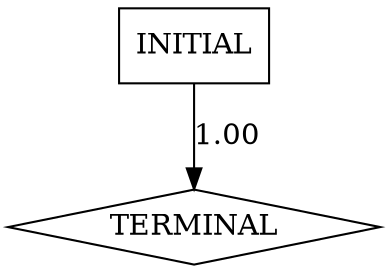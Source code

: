 digraph {
  0 [label="INITIAL",shape=box];
  1 [label="TERMINAL",shape=diamond];
0->1 [label="1.00", weight="1.00",];
}
